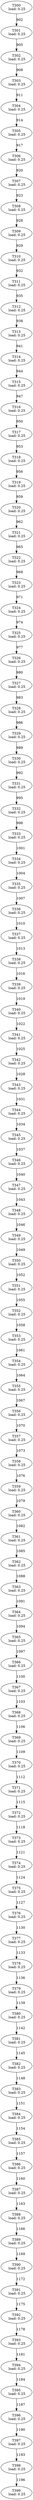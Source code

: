 digraph taskgraph {
	T300 [label= "T300\n load: 0.25"];
	T301 [label= "T301\n load: 0.25"];
	T300 -> T301[label=902];
	T302 [label= "T302\n load: 0.25"];
	T301 -> T302[label=905];
	T303 [label= "T303\n load: 0.25"];
	T302 -> T303[label=908];
	T304 [label= "T304\n load: 0.25"];
	T303 -> T304[label=911];
	T305 [label= "T305\n load: 0.25"];
	T304 -> T305[label=914];
	T306 [label= "T306\n load: 0.25"];
	T305 -> T306[label=917];
	T307 [label= "T307\n load: 0.25"];
	T306 -> T307[label=920];
	T308 [label= "T308\n load: 0.25"];
	T307 -> T308[label=923];
	T309 [label= "T309\n load: 0.25"];
	T308 -> T309[label=926];
	T310 [label= "T310\n load: 0.25"];
	T309 -> T310[label=929];
	T311 [label= "T311\n load: 0.25"];
	T310 -> T311[label=932];
	T312 [label= "T312\n load: 0.25"];
	T311 -> T312[label=935];
	T313 [label= "T313\n load: 0.25"];
	T312 -> T313[label=938];
	T314 [label= "T314\n load: 0.25"];
	T313 -> T314[label=941];
	T315 [label= "T315\n load: 0.25"];
	T314 -> T315[label=944];
	T316 [label= "T316\n load: 0.25"];
	T315 -> T316[label=947];
	T317 [label= "T317\n load: 0.25"];
	T316 -> T317[label=950];
	T318 [label= "T318\n load: 0.25"];
	T317 -> T318[label=953];
	T319 [label= "T319\n load: 0.25"];
	T318 -> T319[label=956];
	T320 [label= "T320\n load: 0.25"];
	T319 -> T320[label=959];
	T321 [label= "T321\n load: 0.25"];
	T320 -> T321[label=962];
	T322 [label= "T322\n load: 0.25"];
	T321 -> T322[label=965];
	T323 [label= "T323\n load: 0.25"];
	T322 -> T323[label=968];
	T324 [label= "T324\n load: 0.25"];
	T323 -> T324[label=971];
	T325 [label= "T325\n load: 0.25"];
	T324 -> T325[label=974];
	T326 [label= "T326\n load: 0.25"];
	T325 -> T326[label=977];
	T327 [label= "T327\n load: 0.25"];
	T326 -> T327[label=980];
	T328 [label= "T328\n load: 0.25"];
	T327 -> T328[label=983];
	T329 [label= "T329\n load: 0.25"];
	T328 -> T329[label=986];
	T330 [label= "T330\n load: 0.25"];
	T329 -> T330[label=989];
	T331 [label= "T331\n load: 0.25"];
	T330 -> T331[label=992];
	T332 [label= "T332\n load: 0.25"];
	T331 -> T332[label=995];
	T333 [label= "T333\n load: 0.25"];
	T332 -> T333[label=998];
	T334 [label= "T334\n load: 0.25"];
	T333 -> T334[label=1001];
	T335 [label= "T335\n load: 0.25"];
	T334 -> T335[label=1004];
	T336 [label= "T336\n load: 0.25"];
	T335 -> T336[label=1007];
	T337 [label= "T337\n load: 0.25"];
	T336 -> T337[label=1010];
	T338 [label= "T338\n load: 0.25"];
	T337 -> T338[label=1013];
	T339 [label= "T339\n load: 0.25"];
	T338 -> T339[label=1016];
	T340 [label= "T340\n load: 0.25"];
	T339 -> T340[label=1019];
	T341 [label= "T341\n load: 0.25"];
	T340 -> T341[label=1022];
	T342 [label= "T342\n load: 0.25"];
	T341 -> T342[label=1025];
	T343 [label= "T343\n load: 0.25"];
	T342 -> T343[label=1028];
	T344 [label= "T344\n load: 0.25"];
	T343 -> T344[label=1031];
	T345 [label= "T345\n load: 0.25"];
	T344 -> T345[label=1034];
	T346 [label= "T346\n load: 0.25"];
	T345 -> T346[label=1037];
	T347 [label= "T347\n load: 0.25"];
	T346 -> T347[label=1040];
	T348 [label= "T348\n load: 0.25"];
	T347 -> T348[label=1043];
	T349 [label= "T349\n load: 0.25"];
	T348 -> T349[label=1046];
	T350 [label= "T350\n load: 0.25"];
	T349 -> T350[label=1049];
	T351 [label= "T351\n load: 0.25"];
	T350 -> T351[label=1052];
	T352 [label= "T352\n load: 0.25"];
	T351 -> T352[label=1055];
	T353 [label= "T353\n load: 0.25"];
	T352 -> T353[label=1058];
	T354 [label= "T354\n load: 0.25"];
	T353 -> T354[label=1061];
	T355 [label= "T355\n load: 0.25"];
	T354 -> T355[label=1064];
	T356 [label= "T356\n load: 0.25"];
	T355 -> T356[label=1067];
	T357 [label= "T357\n load: 0.25"];
	T356 -> T357[label=1070];
	T358 [label= "T358\n load: 0.25"];
	T357 -> T358[label=1073];
	T359 [label= "T359\n load: 0.25"];
	T358 -> T359[label=1076];
	T360 [label= "T360\n load: 0.25"];
	T359 -> T360[label=1079];
	T361 [label= "T361\n load: 0.25"];
	T360 -> T361[label=1082];
	T362 [label= "T362\n load: 0.25"];
	T361 -> T362[label=1085];
	T363 [label= "T363\n load: 0.25"];
	T362 -> T363[label=1088];
	T364 [label= "T364\n load: 0.25"];
	T363 -> T364[label=1091];
	T365 [label= "T365\n load: 0.25"];
	T364 -> T365[label=1094];
	T366 [label= "T366\n load: 0.25"];
	T365 -> T366[label=1097];
	T367 [label= "T367\n load: 0.25"];
	T366 -> T367[label=1100];
	T368 [label= "T368\n load: 0.25"];
	T367 -> T368[label=1103];
	T369 [label= "T369\n load: 0.25"];
	T368 -> T369[label=1106];
	T370 [label= "T370\n load: 0.25"];
	T369 -> T370[label=1109];
	T371 [label= "T371\n load: 0.25"];
	T370 -> T371[label=1112];
	T372 [label= "T372\n load: 0.25"];
	T371 -> T372[label=1115];
	T373 [label= "T373\n load: 0.25"];
	T372 -> T373[label=1118];
	T374 [label= "T374\n load: 0.25"];
	T373 -> T374[label=1121];
	T375 [label= "T375\n load: 0.25"];
	T374 -> T375[label=1124];
	T376 [label= "T376\n load: 0.25"];
	T375 -> T376[label=1127];
	T377 [label= "T377\n load: 0.25"];
	T376 -> T377[label=1130];
	T378 [label= "T378\n load: 0.25"];
	T377 -> T378[label=1133];
	T379 [label= "T379\n load: 0.25"];
	T378 -> T379[label=1136];
	T380 [label= "T380\n load: 0.25"];
	T379 -> T380[label=1139];
	T381 [label= "T381\n load: 0.25"];
	T380 -> T381[label=1142];
	T382 [label= "T382\n load: 0.25"];
	T381 -> T382[label=1145];
	T383 [label= "T383\n load: 0.25"];
	T382 -> T383[label=1148];
	T384 [label= "T384\n load: 0.25"];
	T383 -> T384[label=1151];
	T385 [label= "T385\n load: 0.25"];
	T384 -> T385[label=1154];
	T386 [label= "T386\n load: 0.25"];
	T385 -> T386[label=1157];
	T387 [label= "T387\n load: 0.25"];
	T386 -> T387[label=1160];
	T388 [label= "T388\n load: 0.25"];
	T387 -> T388[label=1163];
	T389 [label= "T389\n load: 0.25"];
	T388 -> T389[label=1166];
	T390 [label= "T390\n load: 0.25"];
	T389 -> T390[label=1169];
	T391 [label= "T391\n load: 0.25"];
	T390 -> T391[label=1172];
	T392 [label= "T392\n load: 0.25"];
	T391 -> T392[label=1175];
	T393 [label= "T393\n load: 0.25"];
	T392 -> T393[label=1178];
	T394 [label= "T394\n load: 0.25"];
	T393 -> T394[label=1181];
	T395 [label= "T395\n load: 0.25"];
	T394 -> T395[label=1184];
	T396 [label= "T396\n load: 0.25"];
	T395 -> T396[label=1187];
	T397 [label= "T397\n load: 0.25"];
	T396 -> T397[label=1190];
	T398 [label= "T398\n load: 0.25"];
	T397 -> T398[label=1193];
	T399 [label= "T399\n load: 0.25"];
	T398 -> T399[label=1196];
}